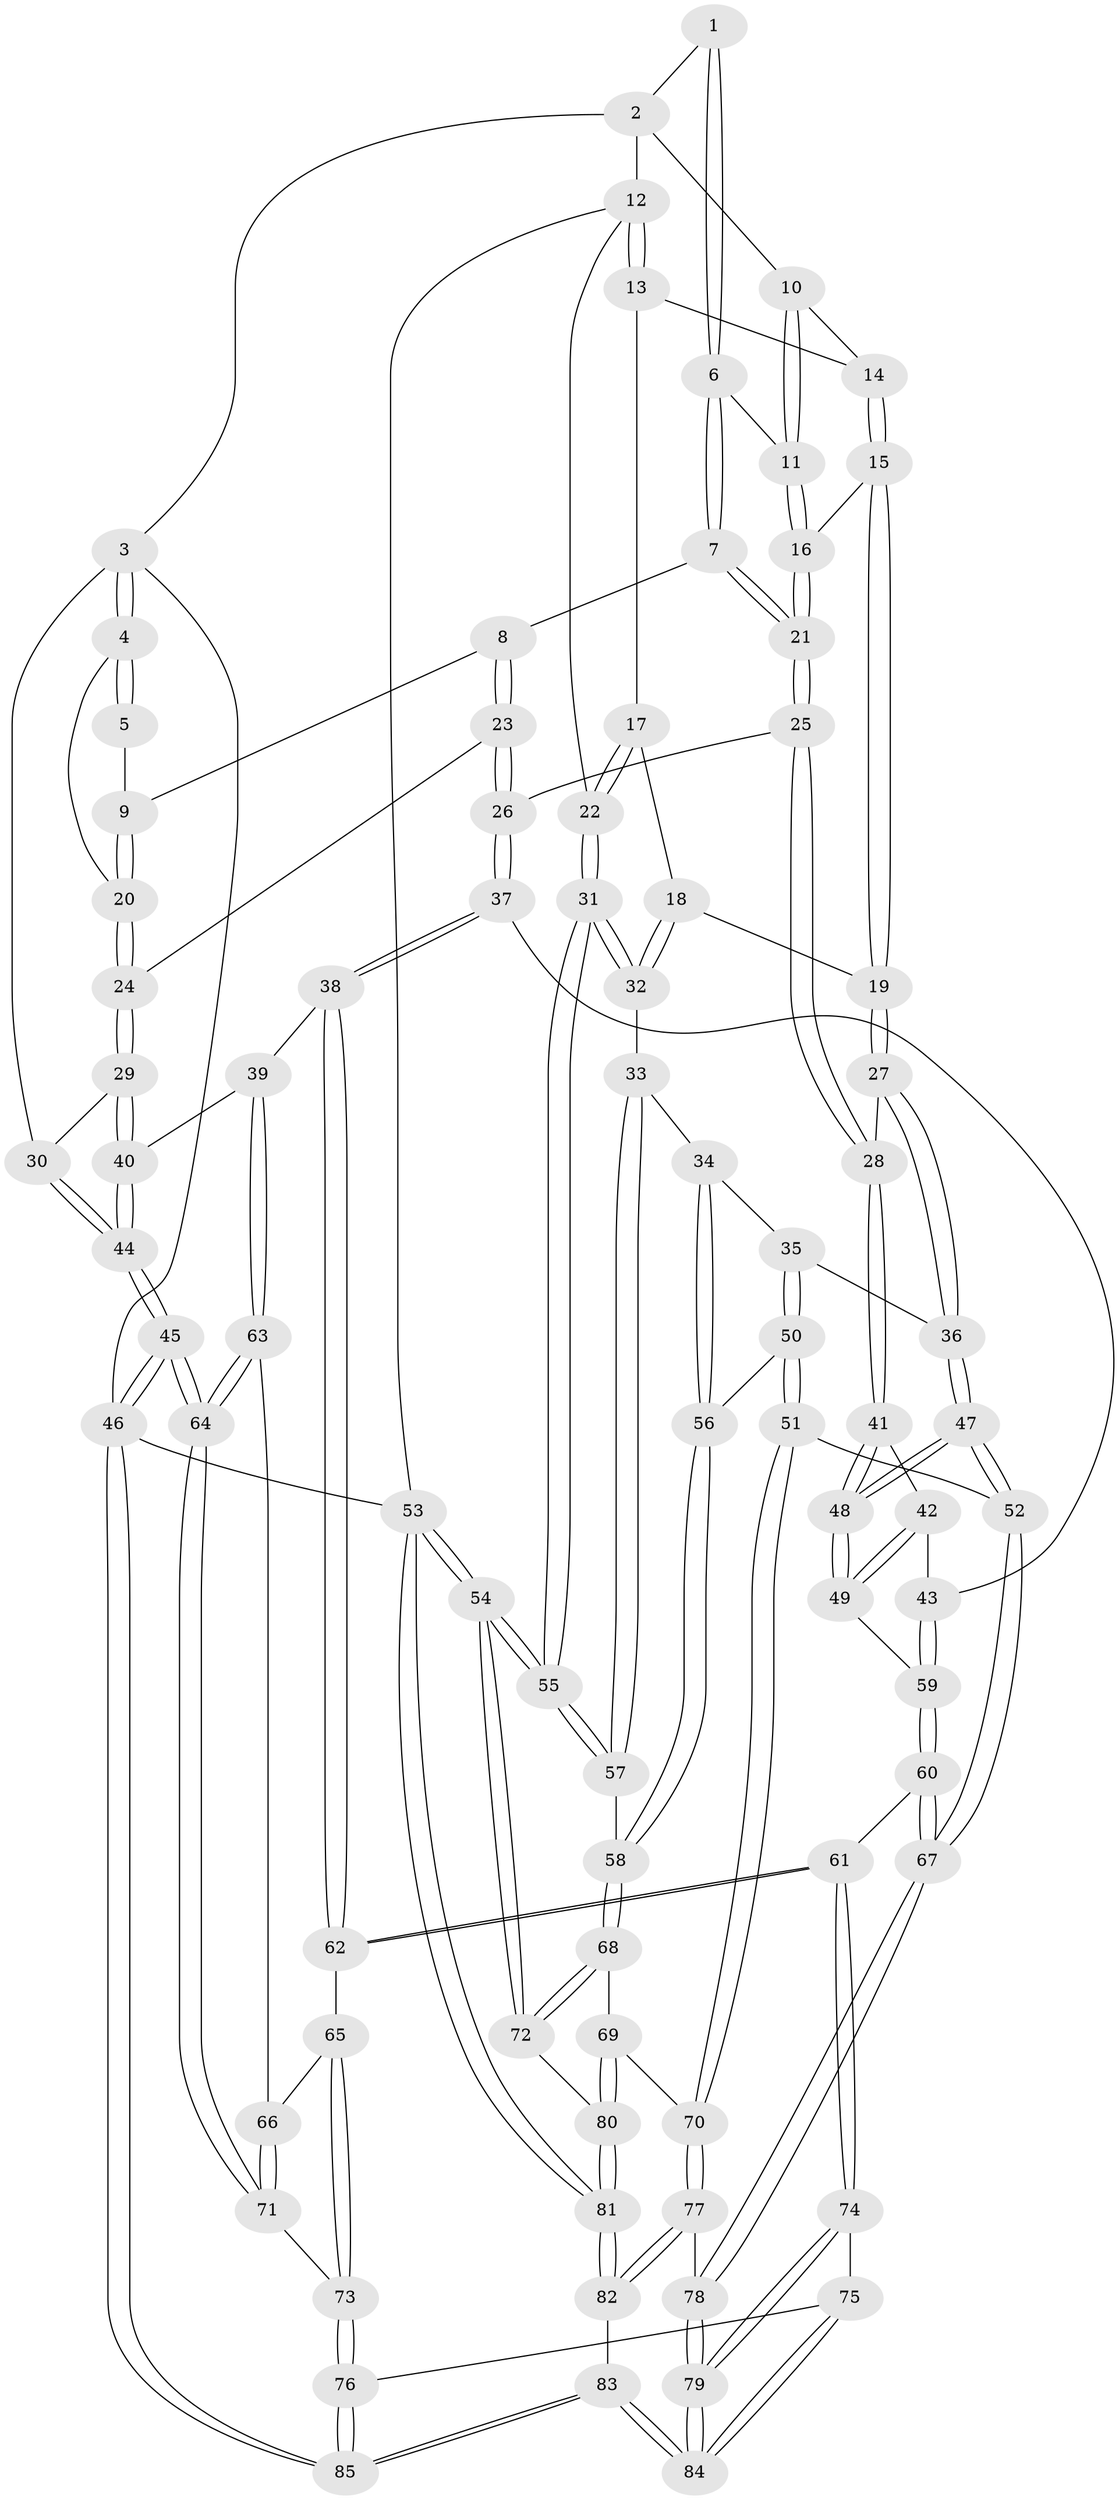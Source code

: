 // coarse degree distribution, {2: 0.14754098360655737, 4: 0.09836065573770492, 3: 0.6721311475409836, 5: 0.08196721311475409}
// Generated by graph-tools (version 1.1) at 2025/54/03/04/25 22:54:38]
// undirected, 85 vertices, 209 edges
graph export_dot {
  node [color=gray90,style=filled];
  1 [pos="+0.4255865061261028+0"];
  2 [pos="+0.7726953288539214+0"];
  3 [pos="+0+0"];
  4 [pos="+0+0"];
  5 [pos="+0.36664063975130523+0"];
  6 [pos="+0.48318376304572463+0.12673287877416242"];
  7 [pos="+0.43737871093938574+0.15860384616835413"];
  8 [pos="+0.41411075257600366+0.15853107258012727"];
  9 [pos="+0.3420818193825627+0.11831698006396682"];
  10 [pos="+0.7725436606909092+0"];
  11 [pos="+0.5495465217264155+0.13713496956527121"];
  12 [pos="+1+0.24436498297299517"];
  13 [pos="+0.838674929506471+0.027803387344600545"];
  14 [pos="+0.804322366266437+0"];
  15 [pos="+0.661353646539563+0.2303711588008673"];
  16 [pos="+0.6376790547728293+0.2241886299424595"];
  17 [pos="+0.8533566785045056+0.17874267930450596"];
  18 [pos="+0.7883963152622188+0.29706919857012387"];
  19 [pos="+0.7326113555160647+0.30321197172016606"];
  20 [pos="+0.15579117896417943+0.11655094694672706"];
  21 [pos="+0.4647642489824236+0.3688152082049322"];
  22 [pos="+1+0.28518557125562577"];
  23 [pos="+0.2567698798247155+0.31243783224766297"];
  24 [pos="+0.20894783889917423+0.3029147060918754"];
  25 [pos="+0.4543902524056958+0.3974964561246963"];
  26 [pos="+0.41335198586587607+0.4185698701473065"];
  27 [pos="+0.6624987876321418+0.4665739476368005"];
  28 [pos="+0.6401196152635121+0.46738798712959984"];
  29 [pos="+0.19527780459837138+0.3168825803954838"];
  30 [pos="+0+0.2237344020541287"];
  31 [pos="+1+0.31778567694675486"];
  32 [pos="+0.9602340661235818+0.39495197517776126"];
  33 [pos="+0.8768268159510669+0.5229624652660476"];
  34 [pos="+0.7350985421692297+0.5199010291572567"];
  35 [pos="+0.7299213597317553+0.5176626682749177"];
  36 [pos="+0.6890705338535336+0.4971017464183162"];
  37 [pos="+0.38436688902528293+0.5078976569163375"];
  38 [pos="+0.27169171764350236+0.5761401105399966"];
  39 [pos="+0.1049904115535941+0.5244032952907967"];
  40 [pos="+0.08480723553038565+0.5009731882522077"];
  41 [pos="+0.5601193780598929+0.5705743416751454"];
  42 [pos="+0.5024810563552577+0.5724135629903572"];
  43 [pos="+0.39285169020183514+0.5185880262181357"];
  44 [pos="+0+0.4642298259161867"];
  45 [pos="+0+0.8718256295591268"];
  46 [pos="+0+1"];
  47 [pos="+0.6182771702602464+0.7207602538234326"];
  48 [pos="+0.5744444456443568+0.6719459782379965"];
  49 [pos="+0.506598788864487+0.6503908118658335"];
  50 [pos="+0.6921223548612779+0.6967983713036223"];
  51 [pos="+0.6203335006137565+0.7261569599530794"];
  52 [pos="+0.6199179977408941+0.7257702468081615"];
  53 [pos="+1+1"];
  54 [pos="+1+0.8997888392718877"];
  55 [pos="+1+0.686028281531518"];
  56 [pos="+0.764695968555207+0.6750121126684905"];
  57 [pos="+0.8944919021208825+0.5805309125505971"];
  58 [pos="+0.8604465756433819+0.7138709570499568"];
  59 [pos="+0.44214356356775125+0.6608945027574162"];
  60 [pos="+0.41355075899137783+0.7348024901065839"];
  61 [pos="+0.29938166502066643+0.735237095130577"];
  62 [pos="+0.2920757720908431+0.7296454063028139"];
  63 [pos="+0.10087755072012043+0.6001359263947439"];
  64 [pos="+0+0.8531451016191012"];
  65 [pos="+0.19777748214846128+0.7581826717811707"];
  66 [pos="+0.10416360296228544+0.6897278698670644"];
  67 [pos="+0.4507718100613425+0.769445899598226"];
  68 [pos="+0.8873776821874837+0.7848094761184756"];
  69 [pos="+0.685862141665595+0.8058046808615398"];
  70 [pos="+0.6322590798532909+0.7621547487919555"];
  71 [pos="+0+0.8271868877402646"];
  72 [pos="+0.9272766166408447+0.8259238741908204"];
  73 [pos="+0.13818303256598308+0.8784518165527655"];
  74 [pos="+0.3110000874427271+0.8663192081889267"];
  75 [pos="+0.16838919219614798+0.895220676674586"];
  76 [pos="+0.1471292167401801+0.8917175492097101"];
  77 [pos="+0.5533274733632682+0.8900643539493373"];
  78 [pos="+0.4538238379691242+0.8186947779157739"];
  79 [pos="+0.36712282743378166+0.934166437270427"];
  80 [pos="+0.7226226086693432+1"];
  81 [pos="+0.6431858122131708+1"];
  82 [pos="+0.5787815536497328+1"];
  83 [pos="+0.4292978548314173+1"];
  84 [pos="+0.3897774235092171+1"];
  85 [pos="+0.07454658706033931+1"];
  1 -- 2;
  1 -- 6;
  1 -- 6;
  2 -- 3;
  2 -- 10;
  2 -- 12;
  3 -- 4;
  3 -- 4;
  3 -- 30;
  3 -- 46;
  4 -- 5;
  4 -- 5;
  4 -- 20;
  5 -- 9;
  6 -- 7;
  6 -- 7;
  6 -- 11;
  7 -- 8;
  7 -- 21;
  7 -- 21;
  8 -- 9;
  8 -- 23;
  8 -- 23;
  9 -- 20;
  9 -- 20;
  10 -- 11;
  10 -- 11;
  10 -- 14;
  11 -- 16;
  11 -- 16;
  12 -- 13;
  12 -- 13;
  12 -- 22;
  12 -- 53;
  13 -- 14;
  13 -- 17;
  14 -- 15;
  14 -- 15;
  15 -- 16;
  15 -- 19;
  15 -- 19;
  16 -- 21;
  16 -- 21;
  17 -- 18;
  17 -- 22;
  17 -- 22;
  18 -- 19;
  18 -- 32;
  18 -- 32;
  19 -- 27;
  19 -- 27;
  20 -- 24;
  20 -- 24;
  21 -- 25;
  21 -- 25;
  22 -- 31;
  22 -- 31;
  23 -- 24;
  23 -- 26;
  23 -- 26;
  24 -- 29;
  24 -- 29;
  25 -- 26;
  25 -- 28;
  25 -- 28;
  26 -- 37;
  26 -- 37;
  27 -- 28;
  27 -- 36;
  27 -- 36;
  28 -- 41;
  28 -- 41;
  29 -- 30;
  29 -- 40;
  29 -- 40;
  30 -- 44;
  30 -- 44;
  31 -- 32;
  31 -- 32;
  31 -- 55;
  31 -- 55;
  32 -- 33;
  33 -- 34;
  33 -- 57;
  33 -- 57;
  34 -- 35;
  34 -- 56;
  34 -- 56;
  35 -- 36;
  35 -- 50;
  35 -- 50;
  36 -- 47;
  36 -- 47;
  37 -- 38;
  37 -- 38;
  37 -- 43;
  38 -- 39;
  38 -- 62;
  38 -- 62;
  39 -- 40;
  39 -- 63;
  39 -- 63;
  40 -- 44;
  40 -- 44;
  41 -- 42;
  41 -- 48;
  41 -- 48;
  42 -- 43;
  42 -- 49;
  42 -- 49;
  43 -- 59;
  43 -- 59;
  44 -- 45;
  44 -- 45;
  45 -- 46;
  45 -- 46;
  45 -- 64;
  45 -- 64;
  46 -- 85;
  46 -- 85;
  46 -- 53;
  47 -- 48;
  47 -- 48;
  47 -- 52;
  47 -- 52;
  48 -- 49;
  48 -- 49;
  49 -- 59;
  50 -- 51;
  50 -- 51;
  50 -- 56;
  51 -- 52;
  51 -- 70;
  51 -- 70;
  52 -- 67;
  52 -- 67;
  53 -- 54;
  53 -- 54;
  53 -- 81;
  53 -- 81;
  54 -- 55;
  54 -- 55;
  54 -- 72;
  54 -- 72;
  55 -- 57;
  55 -- 57;
  56 -- 58;
  56 -- 58;
  57 -- 58;
  58 -- 68;
  58 -- 68;
  59 -- 60;
  59 -- 60;
  60 -- 61;
  60 -- 67;
  60 -- 67;
  61 -- 62;
  61 -- 62;
  61 -- 74;
  61 -- 74;
  62 -- 65;
  63 -- 64;
  63 -- 64;
  63 -- 66;
  64 -- 71;
  64 -- 71;
  65 -- 66;
  65 -- 73;
  65 -- 73;
  66 -- 71;
  66 -- 71;
  67 -- 78;
  67 -- 78;
  68 -- 69;
  68 -- 72;
  68 -- 72;
  69 -- 70;
  69 -- 80;
  69 -- 80;
  70 -- 77;
  70 -- 77;
  71 -- 73;
  72 -- 80;
  73 -- 76;
  73 -- 76;
  74 -- 75;
  74 -- 79;
  74 -- 79;
  75 -- 76;
  75 -- 84;
  75 -- 84;
  76 -- 85;
  76 -- 85;
  77 -- 78;
  77 -- 82;
  77 -- 82;
  78 -- 79;
  78 -- 79;
  79 -- 84;
  79 -- 84;
  80 -- 81;
  80 -- 81;
  81 -- 82;
  81 -- 82;
  82 -- 83;
  83 -- 84;
  83 -- 84;
  83 -- 85;
  83 -- 85;
}
